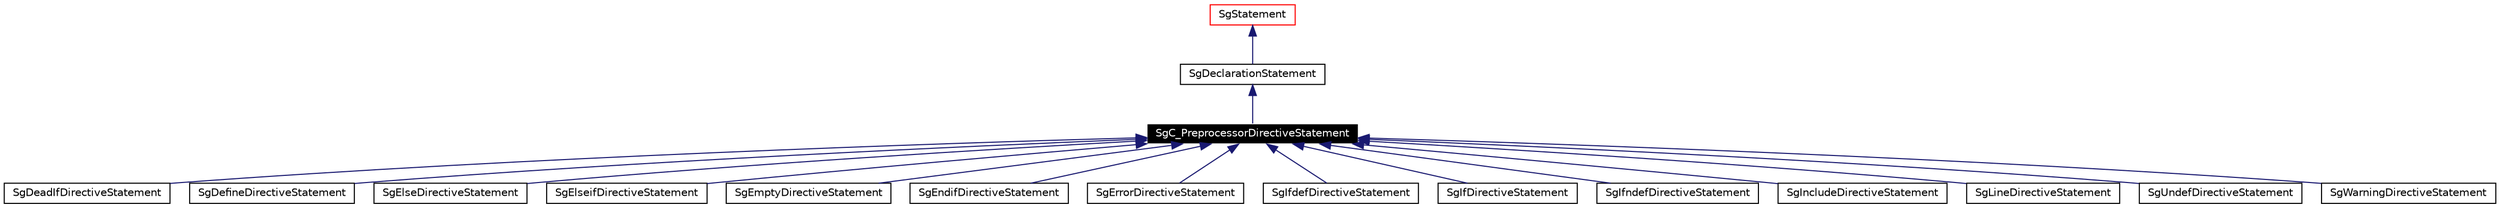 digraph G
{
  edge [fontname="Helvetica",fontsize=10,labelfontname="Helvetica",labelfontsize=10];
  node [fontname="Helvetica",fontsize=10,shape=record];
  Node1 [label="SgC_PreprocessorDirectiveStatement",height=0.2,width=0.4,color="white", fillcolor="black", style="filled" fontcolor="white"];
  Node2 -> Node1 [dir=back,color="midnightblue",fontsize=10,style="solid",fontname="Helvetica"];
  Node2 [label="SgDeclarationStatement",height=0.2,width=0.4,color="black",URL="$classSgDeclarationStatement.html"];
  Node3 -> Node2 [dir=back,color="midnightblue",fontsize=10,style="solid",fontname="Helvetica"];
  Node3 [label="SgStatement",height=0.2,width=0.4,color="red",URL="$classSgStatement.html"];
  Node1 -> Node4 [dir=back,color="midnightblue",fontsize=10,style="solid",fontname="Helvetica"];
  Node4 [label="SgDeadIfDirectiveStatement",height=0.2,width=0.4,color="black",URL="$classSgDeadIfDirectiveStatement.html"];
  Node1 -> Node5 [dir=back,color="midnightblue",fontsize=10,style="solid",fontname="Helvetica"];
  Node5 [label="SgDefineDirectiveStatement",height=0.2,width=0.4,color="black",URL="$classSgDefineDirectiveStatement.html"];
  Node1 -> Node6 [dir=back,color="midnightblue",fontsize=10,style="solid",fontname="Helvetica"];
  Node6 [label="SgElseDirectiveStatement",height=0.2,width=0.4,color="black",URL="$classSgElseDirectiveStatement.html"];
  Node1 -> Node7 [dir=back,color="midnightblue",fontsize=10,style="solid",fontname="Helvetica"];
  Node7 [label="SgElseifDirectiveStatement",height=0.2,width=0.4,color="black",URL="$classSgElseifDirectiveStatement.html"];
  Node1 -> Node8 [dir=back,color="midnightblue",fontsize=10,style="solid",fontname="Helvetica"];
  Node8 [label="SgEmptyDirectiveStatement",height=0.2,width=0.4,color="black",URL="$classSgEmptyDirectiveStatement.html"];
  Node1 -> Node9 [dir=back,color="midnightblue",fontsize=10,style="solid",fontname="Helvetica"];
  Node9 [label="SgEndifDirectiveStatement",height=0.2,width=0.4,color="black",URL="$classSgEndifDirectiveStatement.html"];
  Node1 -> Node10 [dir=back,color="midnightblue",fontsize=10,style="solid",fontname="Helvetica"];
  Node10 [label="SgErrorDirectiveStatement",height=0.2,width=0.4,color="black",URL="$classSgErrorDirectiveStatement.html"];
  Node1 -> Node11 [dir=back,color="midnightblue",fontsize=10,style="solid",fontname="Helvetica"];
  Node11 [label="SgIfdefDirectiveStatement",height=0.2,width=0.4,color="black",URL="$classSgIfdefDirectiveStatement.html"];
  Node1 -> Node12 [dir=back,color="midnightblue",fontsize=10,style="solid",fontname="Helvetica"];
  Node12 [label="SgIfDirectiveStatement",height=0.2,width=0.4,color="black",URL="$classSgIfDirectiveStatement.html"];
  Node1 -> Node13 [dir=back,color="midnightblue",fontsize=10,style="solid",fontname="Helvetica"];
  Node13 [label="SgIfndefDirectiveStatement",height=0.2,width=0.4,color="black",URL="$classSgIfndefDirectiveStatement.html"];
  Node1 -> Node14 [dir=back,color="midnightblue",fontsize=10,style="solid",fontname="Helvetica"];
  Node14 [label="SgIncludeDirectiveStatement",height=0.2,width=0.4,color="black",URL="$classSgIncludeDirectiveStatement.html"];
  Node1 -> Node15 [dir=back,color="midnightblue",fontsize=10,style="solid",fontname="Helvetica"];
  Node15 [label="SgLineDirectiveStatement",height=0.2,width=0.4,color="black",URL="$classSgLineDirectiveStatement.html"];
  Node1 -> Node16 [dir=back,color="midnightblue",fontsize=10,style="solid",fontname="Helvetica"];
  Node16 [label="SgUndefDirectiveStatement",height=0.2,width=0.4,color="black",URL="$classSgUndefDirectiveStatement.html"];
  Node1 -> Node17 [dir=back,color="midnightblue",fontsize=10,style="solid",fontname="Helvetica"];
  Node17 [label="SgWarningDirectiveStatement",height=0.2,width=0.4,color="black",URL="$classSgWarningDirectiveStatement.html"];
}
